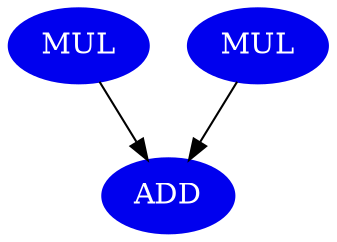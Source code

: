 digraph simple_dot {
    node [fontcolor=white,style=filled,color=blue2];
     MUL_1 [label = MUL ];
     MUL_2 [label = MUL ];
     ADD_1 [label = ADD ];
     MUL_1 -> ADD_1 [ name = 1 ];
     MUL_2 -> ADD_1 [ name = 2 ];
}
